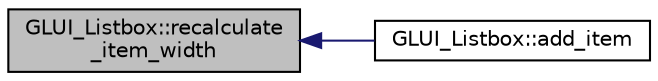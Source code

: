 digraph "GLUI_Listbox::recalculate_item_width"
{
  edge [fontname="Helvetica",fontsize="10",labelfontname="Helvetica",labelfontsize="10"];
  node [fontname="Helvetica",fontsize="10",shape=record];
  rankdir="LR";
  Node1 [label="GLUI_Listbox::recalculate\l_item_width",height=0.2,width=0.4,color="black", fillcolor="grey75", style="filled", fontcolor="black"];
  Node1 -> Node2 [dir="back",color="midnightblue",fontsize="10",style="solid",fontname="Helvetica"];
  Node2 [label="GLUI_Listbox::add_item",height=0.2,width=0.4,color="black", fillcolor="white", style="filled",URL="$class_g_l_u_i___listbox.html#a173e91d0db2dc5af267e79a592c2af13"];
}
